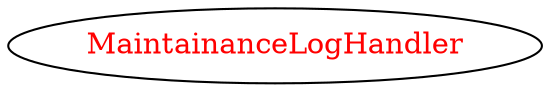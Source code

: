 digraph dependencyGraph {
 concentrate=true;
 ranksep="2.0";
 rankdir="LR"; 
 splines="ortho";
"MaintainanceLogHandler" [fontcolor="red"];
}